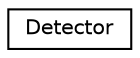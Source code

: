 digraph "Graphical Class Hierarchy"
{
 // LATEX_PDF_SIZE
  edge [fontname="Helvetica",fontsize="10",labelfontname="Helvetica",labelfontsize="10"];
  node [fontname="Helvetica",fontsize="10",shape=record];
  rankdir="LR";
  Node0 [label="Detector",height=0.2,width=0.4,color="black", fillcolor="white", style="filled",URL="$class_detector.html",tooltip="Photons that hit the Detector screen are marked with Photon::DETECTED state and are terminated at tha..."];
}
